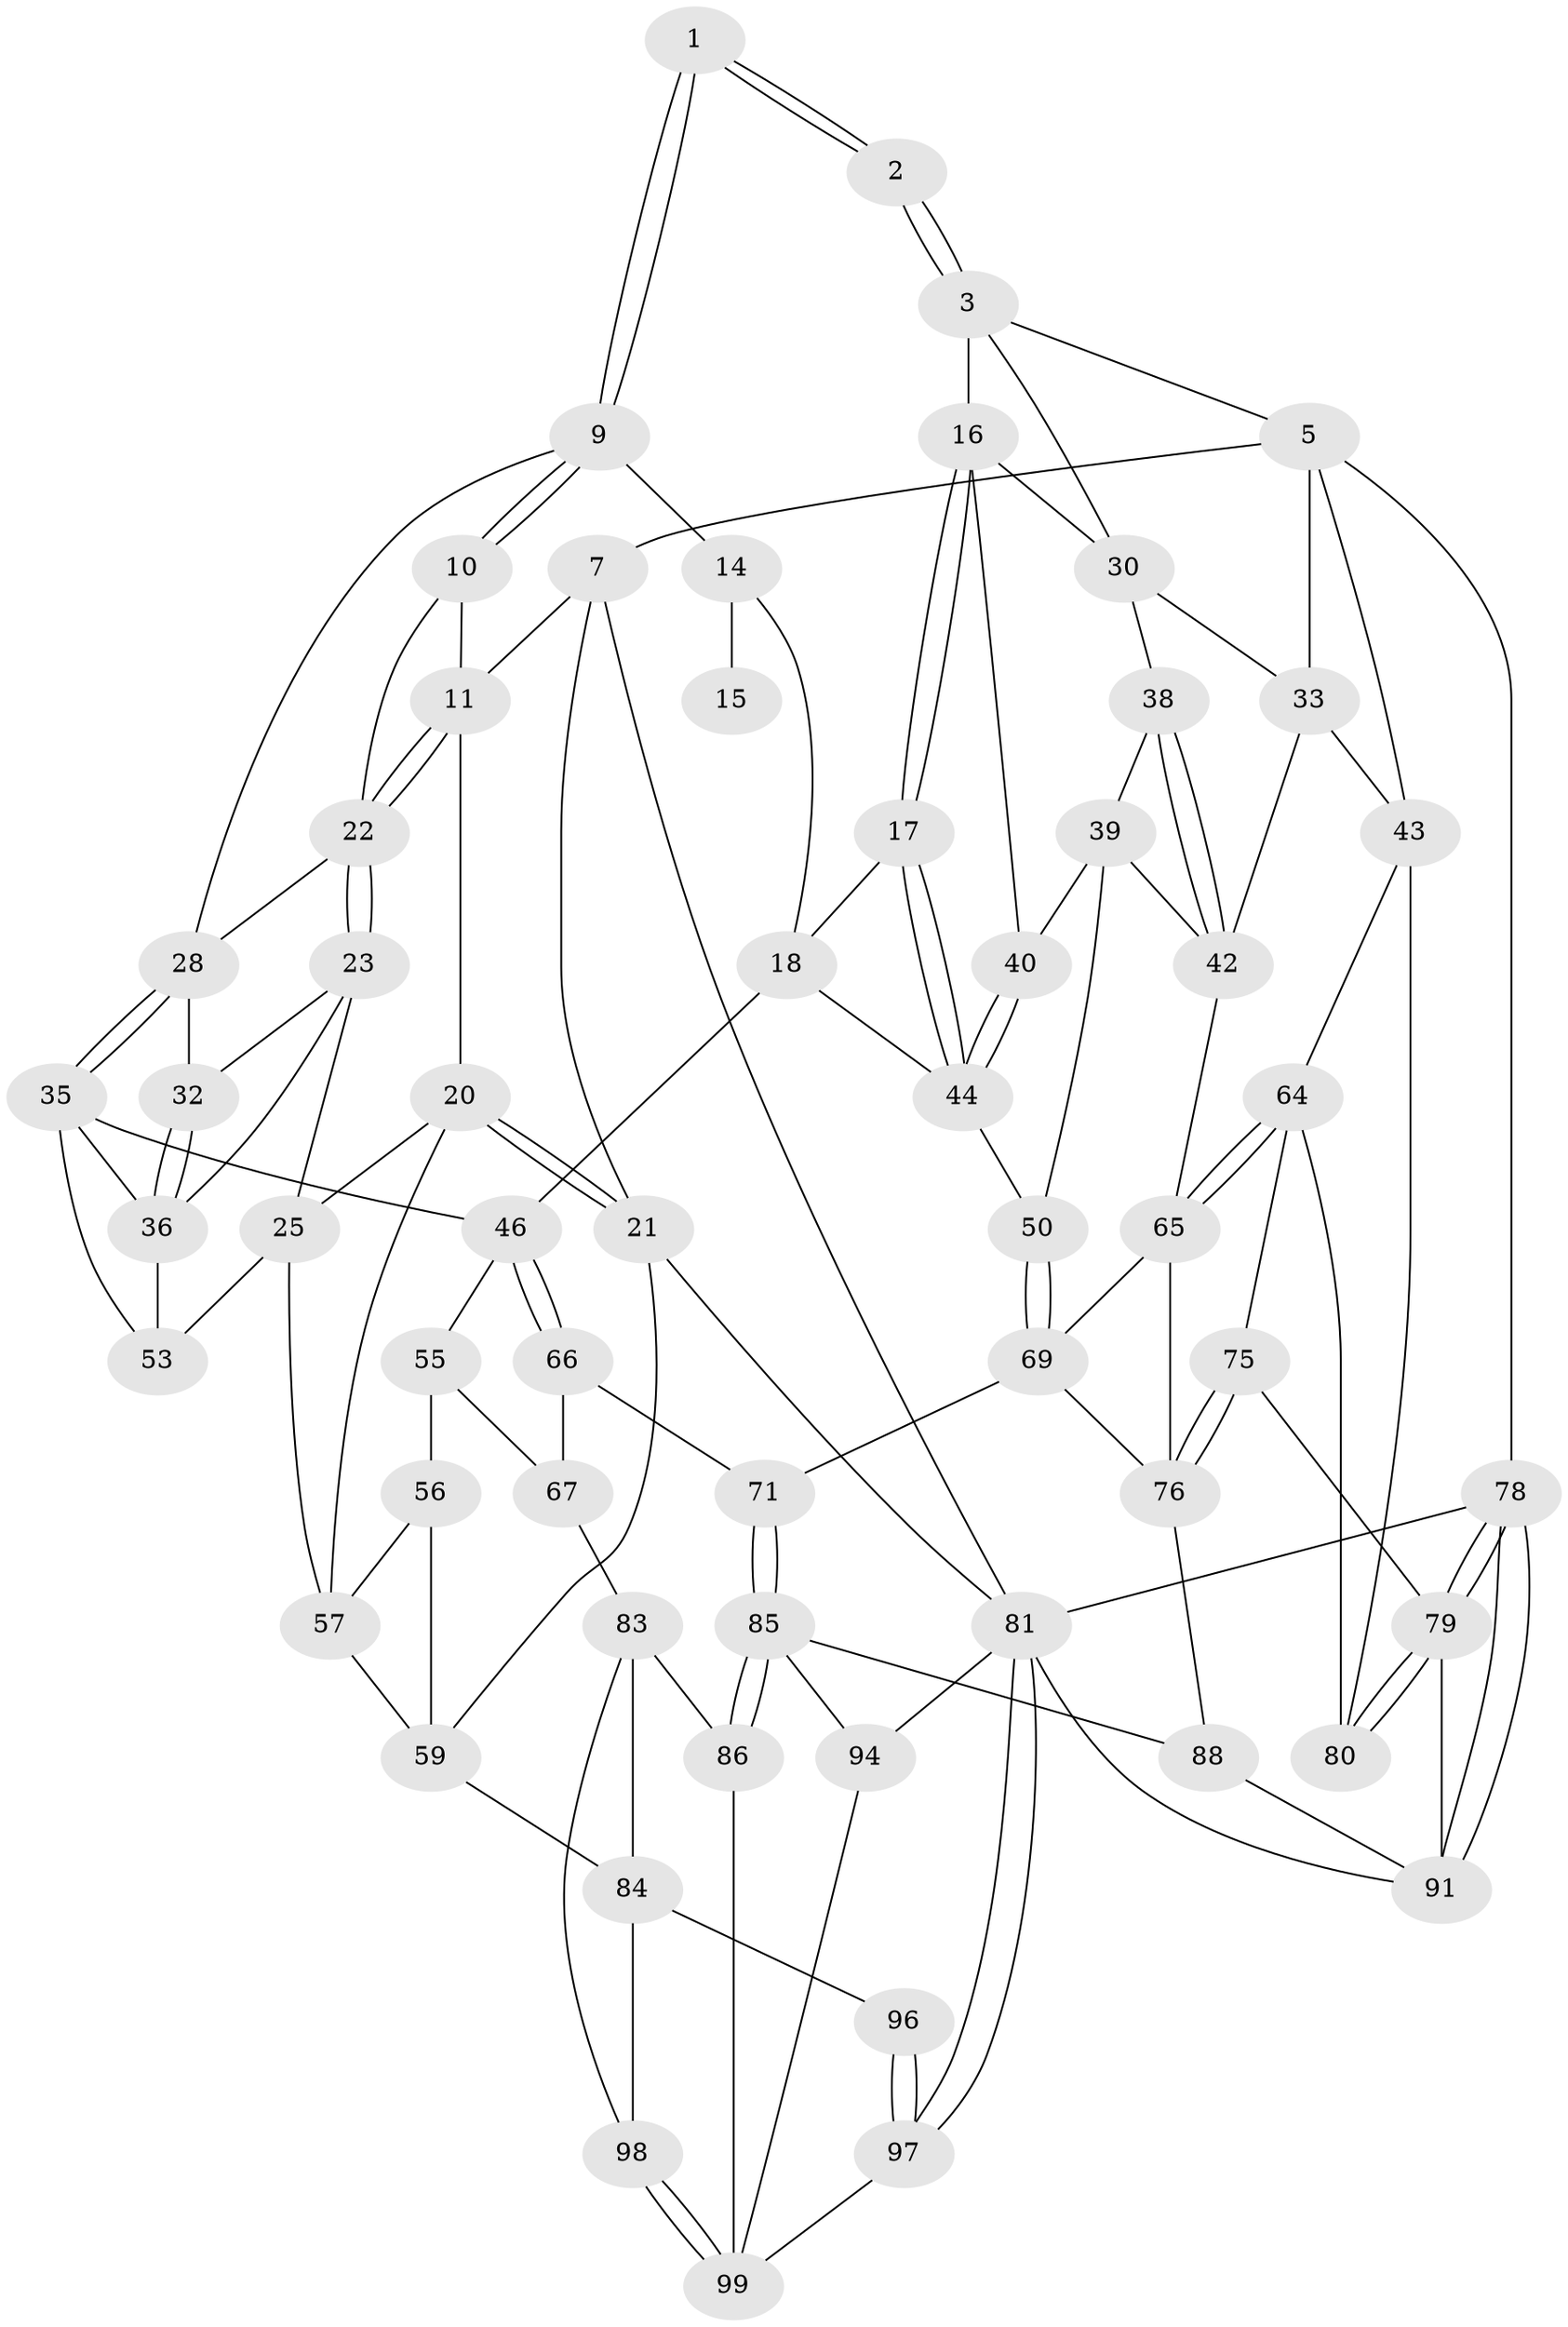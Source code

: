 // original degree distribution, {4: 0.24752475247524752, 5: 0.5148514851485149, 3: 0.019801980198019802, 6: 0.21782178217821782}
// Generated by graph-tools (version 1.1) at 2025/11/02/21/25 10:11:13]
// undirected, 60 vertices, 132 edges
graph export_dot {
graph [start="1"]
  node [color=gray90,style=filled];
  1 [pos="+0.3262096739675825+0"];
  2 [pos="+0.5956133741183287+0"];
  3 [pos="+0.7200732167686924+0",super="+4"];
  5 [pos="+1+0",super="+6"];
  7 [pos="+0+0",super="+8"];
  9 [pos="+0.33734290003882383+0.12860901499136015",super="+13"];
  10 [pos="+0.2586166553730644+0.14881618641532188"];
  11 [pos="+0.15938977955506856+0.09940661426557579",super="+12"];
  14 [pos="+0.4085234129606006+0.2524494737210287",super="+19"];
  15 [pos="+0.5876868056990205+0"];
  16 [pos="+0.7197068724419856+0",super="+31"];
  17 [pos="+0.5408585906827912+0.2899243777154312"];
  18 [pos="+0.5196054369620345+0.2904176064165472",super="+45"];
  20 [pos="+0.027443104994985378+0.348493141605018",super="+26"];
  21 [pos="+0+0.31812335270269443",super="+60"];
  22 [pos="+0.19207923174467875+0.18652613579916968",super="+27"];
  23 [pos="+0.1835311882953479+0.22867123234358147",super="+24"];
  25 [pos="+0.06707358749675611+0.3508771647567378",super="+54"];
  28 [pos="+0.386916794873369+0.2571926037911299",super="+29"];
  30 [pos="+0.9149115473457952+0.23427517956966235",super="+34"];
  32 [pos="+0.2503292087023723+0.23114752757623946"];
  33 [pos="+0.9661016758183574+0.278678596233759",super="+41"];
  35 [pos="+0.37337688121253554+0.27811593250508426",super="+48"];
  36 [pos="+0.1924538889548646+0.33047276584033497",super="+37"];
  38 [pos="+0.8762993141515406+0.34426622711985694"];
  39 [pos="+0.7786297724702445+0.2977139455106434",super="+49"];
  40 [pos="+0.7528112488987045+0.2671436823168574"];
  42 [pos="+0.884164199942512+0.3591481412959185",super="+52"];
  43 [pos="+1+0.4038853317653565",super="+63"];
  44 [pos="+0.6552554423532871+0.3326418994441414",super="+51"];
  46 [pos="+0.41173078466557916+0.4936227819072582",super="+47"];
  50 [pos="+0.6628699734166886+0.5151568181862932"];
  53 [pos="+0.2833709369938798+0.4188136216917632"];
  55 [pos="+0.2811097200070705+0.5483087379005791",super="+68"];
  56 [pos="+0.20776369843215695+0.5031267730940944",super="+61"];
  57 [pos="+0.20744600003260336+0.5028692560542982",super="+58"];
  59 [pos="+0.06640964283298688+0.760176783838533",super="+62"];
  64 [pos="+1+0.5423985072728063",super="+74"];
  65 [pos="+0.9226119597802568+0.5186616927890276",super="+73"];
  66 [pos="+0.42591709601165134+0.5398818303776438",super="+72"];
  67 [pos="+0.3271403421127122+0.7121253809969742",super="+82"];
  69 [pos="+0.6609761892455389+0.528246659074554",super="+70"];
  71 [pos="+0.6012772983973252+0.6897772652939563"];
  75 [pos="+0.8261568247998331+0.7606326331632702"];
  76 [pos="+0.7822673986018751+0.744479273010311",super="+77"];
  78 [pos="+1+0.8838918966375706"];
  79 [pos="+1+0.7927019371152265",super="+90"];
  80 [pos="+1+0.7843419879079868"];
  81 [pos="+0+1",super="+93"];
  83 [pos="+0.4335650851464069+0.8567453173433235",super="+87"];
  84 [pos="+0.22702817038295586+0.8521985932366438",super="+95"];
  85 [pos="+0.5640672093478256+0.9387696510392051",super="+89"];
  86 [pos="+0.5299093161270192+0.9883520700124886"];
  88 [pos="+0.6932129593653878+0.8750651858395023"];
  91 [pos="+0.8578141496266656+0.9512071571003107",super="+92"];
  94 [pos="+0.7012944206266006+1"];
  96 [pos="+0.2175470831608936+0.9398769625302363"];
  97 [pos="+0+1",super="+100"];
  98 [pos="+0.31521658318503115+0.9465806110817123"];
  99 [pos="+0.34016204104564074+1",super="+101"];
  1 -- 2;
  1 -- 2;
  1 -- 9;
  1 -- 9;
  2 -- 3;
  2 -- 3;
  3 -- 16;
  3 -- 5;
  3 -- 30;
  5 -- 33;
  5 -- 43;
  5 -- 78;
  5 -- 7;
  7 -- 21;
  7 -- 81;
  7 -- 11;
  9 -- 10;
  9 -- 10;
  9 -- 28;
  9 -- 14;
  10 -- 11;
  10 -- 22;
  11 -- 22;
  11 -- 22;
  11 -- 20;
  14 -- 15 [weight=2];
  14 -- 18;
  16 -- 17;
  16 -- 17;
  16 -- 40;
  16 -- 30;
  17 -- 18;
  17 -- 44;
  17 -- 44;
  18 -- 46;
  18 -- 44;
  20 -- 21;
  20 -- 21;
  20 -- 25;
  20 -- 57;
  21 -- 81;
  21 -- 59;
  22 -- 23;
  22 -- 23;
  22 -- 28;
  23 -- 32;
  23 -- 25;
  23 -- 36;
  25 -- 53;
  25 -- 57;
  28 -- 35;
  28 -- 35;
  28 -- 32;
  30 -- 38;
  30 -- 33;
  32 -- 36;
  32 -- 36;
  33 -- 42;
  33 -- 43;
  35 -- 36;
  35 -- 53;
  35 -- 46;
  36 -- 53;
  38 -- 39;
  38 -- 42;
  38 -- 42;
  39 -- 40;
  39 -- 50;
  39 -- 42;
  40 -- 44;
  40 -- 44;
  42 -- 65;
  43 -- 64;
  43 -- 80;
  44 -- 50;
  46 -- 66;
  46 -- 66;
  46 -- 55;
  50 -- 69;
  50 -- 69;
  55 -- 56 [weight=2];
  55 -- 67;
  56 -- 57;
  56 -- 59;
  57 -- 59;
  59 -- 84;
  64 -- 65;
  64 -- 65;
  64 -- 75;
  64 -- 80;
  65 -- 76;
  65 -- 69;
  66 -- 67 [weight=2];
  66 -- 71;
  67 -- 83;
  69 -- 71;
  69 -- 76;
  71 -- 85;
  71 -- 85;
  75 -- 76;
  75 -- 76;
  75 -- 79;
  76 -- 88;
  78 -- 79;
  78 -- 79;
  78 -- 91;
  78 -- 91;
  78 -- 81;
  79 -- 80;
  79 -- 80;
  79 -- 91;
  81 -- 97;
  81 -- 97;
  81 -- 91;
  81 -- 94;
  83 -- 84;
  83 -- 98;
  83 -- 86;
  84 -- 96;
  84 -- 98;
  85 -- 86;
  85 -- 86;
  85 -- 88;
  85 -- 94;
  86 -- 99;
  88 -- 91;
  94 -- 99;
  96 -- 97 [weight=2];
  96 -- 97;
  97 -- 99;
  98 -- 99;
  98 -- 99;
}
